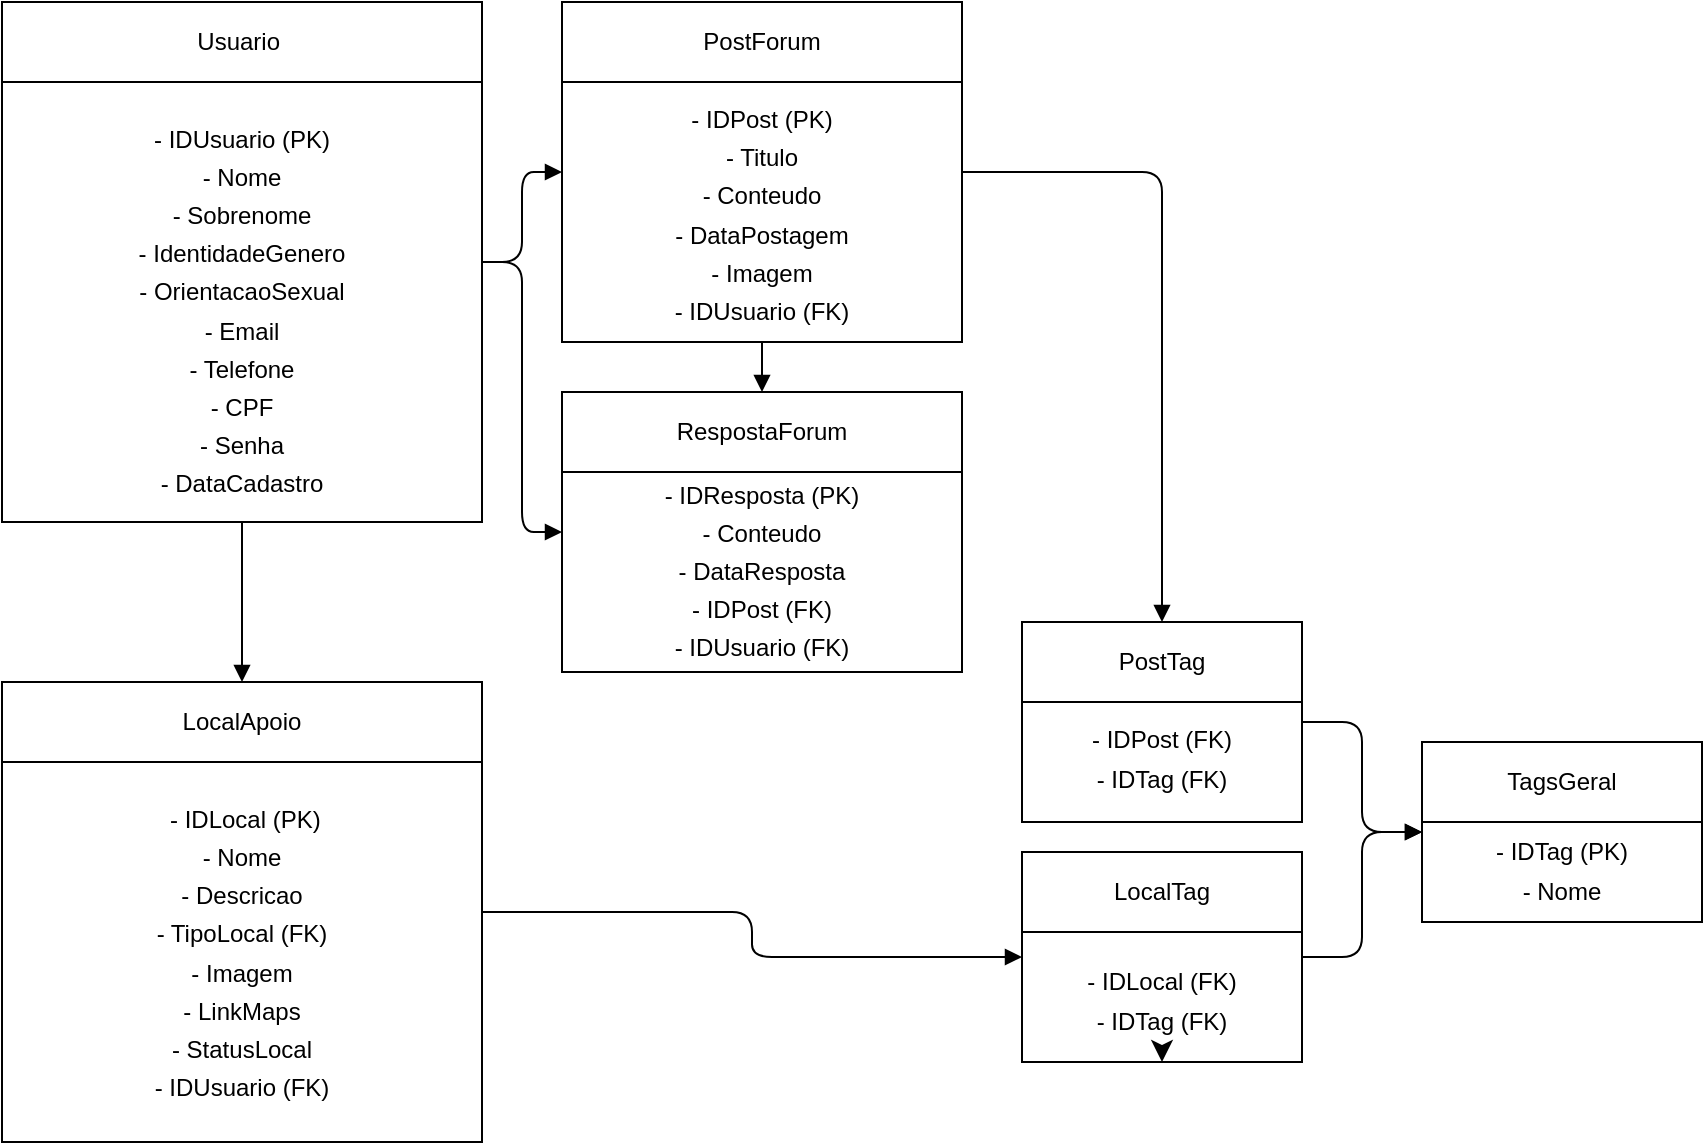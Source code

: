 <mxfile version="27.1.3">
  <diagram name="Rede do Orgulho ER" id="5bYmtbv5rfHijAA78wf3">
    <mxGraphModel dx="1004" dy="1134" grid="1" gridSize="10" guides="1" tooltips="1" connect="1" arrows="1" fold="1" page="1" pageScale="1" pageWidth="827" pageHeight="1169" math="0" shadow="0">
      <root>
        <mxCell id="0" />
        <mxCell id="1" parent="0" />
        <mxCell id="mIEPQjcR5FSCOLjOrl_Y-1" value="Usuario " style="shape=swimlane;whiteSpace=wrap;" vertex="1" parent="1">
          <mxGeometry x="10" y="20" width="240" height="260" as="geometry" />
        </mxCell>
        <mxCell id="mIEPQjcR5FSCOLjOrl_Y-25" value="&lt;span style=&quot;font-size: 12px;&quot;&gt;- IDUsuario (PK)&lt;/span&gt;&lt;div style=&quot;text-wrap-mode: nowrap;&quot;&gt;&lt;span style=&quot;font-size: 12px; text-wrap-mode: wrap;&quot;&gt;- Nome&lt;/span&gt;&lt;/div&gt;&lt;div style=&quot;text-wrap-mode: nowrap;&quot;&gt;&lt;span style=&quot;font-size: 12px; text-wrap-mode: wrap;&quot;&gt;- Sobrenome&lt;/span&gt;&lt;div&gt;&lt;span style=&quot;font-size: 12px; text-wrap-mode: wrap;&quot;&gt;- IdentidadeGenero&lt;/span&gt;&lt;/div&gt;&lt;div&gt;&lt;span style=&quot;font-size: 12px; text-wrap-mode: wrap;&quot;&gt;- OrientacaoSexual&lt;/span&gt;&lt;/div&gt;&lt;div&gt;&lt;span style=&quot;font-size: 12px; text-wrap-mode: wrap;&quot;&gt;- Email&lt;/span&gt;&lt;/div&gt;&lt;div&gt;&lt;span style=&quot;font-size: 12px; text-wrap-mode: wrap;&quot;&gt;- Telefone&lt;/span&gt;&lt;/div&gt;&lt;div&gt;&lt;span style=&quot;font-size: 12px; text-wrap-mode: wrap;&quot;&gt;- CPF&lt;/span&gt;&lt;/div&gt;&lt;div&gt;&lt;span style=&quot;font-size: 12px; text-wrap-mode: wrap;&quot;&gt;- Senha&lt;/span&gt;&lt;/div&gt;&lt;div&gt;&lt;span style=&quot;font-size: 12px; text-wrap-mode: wrap;&quot;&gt;- DataCadastro&lt;/span&gt;&lt;/div&gt;&lt;/div&gt;" style="text;strokeColor=none;fillColor=none;html=1;align=center;verticalAlign=middle;whiteSpace=wrap;rounded=0;fontSize=16;" vertex="1" parent="mIEPQjcR5FSCOLjOrl_Y-1">
          <mxGeometry x="15" y="50" width="210" height="205" as="geometry" />
        </mxCell>
        <mxCell id="mIEPQjcR5FSCOLjOrl_Y-2" value="PostForum" style="shape=swimlane;whiteSpace=wrap;" vertex="1" parent="1">
          <mxGeometry x="290" y="20" width="200" height="170" as="geometry" />
        </mxCell>
        <mxCell id="mIEPQjcR5FSCOLjOrl_Y-29" value="&lt;span style=&quot;font-size: 12px;&quot;&gt;- IDPost (PK)&lt;/span&gt;&lt;div&gt;&lt;span style=&quot;font-size: 12px;&quot;&gt;- Titulo&lt;/span&gt;&lt;/div&gt;&lt;div&gt;&lt;span style=&quot;font-size: 12px;&quot;&gt;- Conteudo&lt;/span&gt;&lt;/div&gt;&lt;div&gt;&lt;span style=&quot;font-size: 12px;&quot;&gt;- DataPostagem&lt;/span&gt;&lt;/div&gt;&lt;div&gt;&lt;span style=&quot;font-size: 12px;&quot;&gt;- Imagem&lt;/span&gt;&lt;/div&gt;&lt;div&gt;&lt;span style=&quot;font-size: 12px;&quot;&gt;- IDUsuario (FK)&lt;/span&gt;&lt;/div&gt;" style="text;strokeColor=none;fillColor=none;html=1;align=center;verticalAlign=middle;whiteSpace=wrap;rounded=0;fontSize=16;" vertex="1" parent="mIEPQjcR5FSCOLjOrl_Y-2">
          <mxGeometry x="10" y="50" width="180" height="110" as="geometry" />
        </mxCell>
        <mxCell id="mIEPQjcR5FSCOLjOrl_Y-3" value="RespostaForum" style="shape=swimlane;whiteSpace=wrap;" vertex="1" parent="1">
          <mxGeometry x="290" y="215" width="200" height="140" as="geometry" />
        </mxCell>
        <mxCell id="mIEPQjcR5FSCOLjOrl_Y-28" value="&lt;span style=&quot;font-size: 12px;&quot;&gt;- IDResposta (PK)&lt;/span&gt;&lt;div&gt;&lt;span style=&quot;font-size: 12px;&quot;&gt;- Conteudo&lt;/span&gt;&lt;/div&gt;&lt;div&gt;&lt;span style=&quot;font-size: 12px;&quot;&gt;- DataResposta&lt;/span&gt;&lt;/div&gt;&lt;div&gt;&lt;span style=&quot;font-size: 12px;&quot;&gt;- IDPost (FK)&lt;/span&gt;&lt;/div&gt;&lt;div&gt;&lt;span style=&quot;font-size: 12px;&quot;&gt;- IDUsuario (FK)&lt;/span&gt;&lt;/div&gt;" style="text;strokeColor=none;fillColor=none;html=1;align=center;verticalAlign=middle;whiteSpace=wrap;rounded=0;fontSize=16;" vertex="1" parent="mIEPQjcR5FSCOLjOrl_Y-3">
          <mxGeometry x="10" y="45" width="180" height="85" as="geometry" />
        </mxCell>
        <mxCell id="mIEPQjcR5FSCOLjOrl_Y-4" value="LocalApoio" style="shape=swimlane;whiteSpace=wrap;" vertex="1" parent="1">
          <mxGeometry x="10" y="360" width="240" height="230" as="geometry" />
        </mxCell>
        <mxCell id="mIEPQjcR5FSCOLjOrl_Y-26" value="&lt;span style=&quot;font-size: 12px;&quot;&gt;&amp;nbsp;- IDLocal (PK)&lt;/span&gt;&lt;div&gt;&lt;span style=&quot;font-size: 12px;&quot;&gt;- Nome&lt;/span&gt;&lt;/div&gt;&lt;div&gt;&lt;span style=&quot;font-size: 12px;&quot;&gt;- Descricao&lt;/span&gt;&lt;/div&gt;&lt;div&gt;&lt;span style=&quot;font-size: 12px;&quot;&gt;- TipoLocal (FK)&lt;/span&gt;&lt;/div&gt;&lt;div&gt;&lt;span style=&quot;font-size: 12px;&quot;&gt;- Imagem&lt;/span&gt;&lt;/div&gt;&lt;div&gt;&lt;span style=&quot;font-size: 12px;&quot;&gt;- LinkMaps&lt;/span&gt;&lt;/div&gt;&lt;div&gt;&lt;span style=&quot;font-size: 12px;&quot;&gt;- StatusLocal&lt;/span&gt;&lt;/div&gt;&lt;div&gt;&lt;span style=&quot;font-size: 12px;&quot;&gt;- IDUsuario (FK)&lt;/span&gt;&lt;/div&gt;" style="text;strokeColor=none;fillColor=none;html=1;align=center;verticalAlign=middle;whiteSpace=wrap;rounded=0;fontSize=16;" vertex="1" parent="mIEPQjcR5FSCOLjOrl_Y-4">
          <mxGeometry x="10" y="44" width="220" height="180" as="geometry" />
        </mxCell>
        <mxCell id="mIEPQjcR5FSCOLjOrl_Y-6" value="TagsGeral" style="shape=swimlane;whiteSpace=wrap;" vertex="1" parent="1">
          <mxGeometry x="720" y="390" width="140" height="90" as="geometry" />
        </mxCell>
        <mxCell id="mIEPQjcR5FSCOLjOrl_Y-30" value="&lt;span style=&quot;font-size: 12px;&quot;&gt;- IDTag (PK)&lt;/span&gt;&lt;div&gt;&lt;span style=&quot;font-size: 12px;&quot;&gt;- Nome&lt;/span&gt;&lt;/div&gt;" style="text;strokeColor=none;fillColor=none;html=1;align=center;verticalAlign=middle;whiteSpace=wrap;rounded=0;fontSize=16;" vertex="1" parent="mIEPQjcR5FSCOLjOrl_Y-6">
          <mxGeometry y="45" width="140" height="35" as="geometry" />
        </mxCell>
        <mxCell id="mIEPQjcR5FSCOLjOrl_Y-7" value="PostTag" style="shape=swimlane;whiteSpace=wrap;" vertex="1" parent="1">
          <mxGeometry x="520" y="330" width="140" height="100" as="geometry" />
        </mxCell>
        <mxCell id="mIEPQjcR5FSCOLjOrl_Y-31" value="&lt;span style=&quot;font-size: 12px;&quot;&gt;- IDPost (FK)&lt;/span&gt;&lt;div&gt;&lt;span style=&quot;font-size: 12px;&quot;&gt;- IDTag (FK)&lt;/span&gt;&lt;/div&gt;" style="text;strokeColor=none;fillColor=none;html=1;align=center;verticalAlign=middle;whiteSpace=wrap;rounded=0;fontSize=16;" vertex="1" parent="mIEPQjcR5FSCOLjOrl_Y-7">
          <mxGeometry x="10" y="44" width="120" height="46" as="geometry" />
        </mxCell>
        <mxCell id="mIEPQjcR5FSCOLjOrl_Y-8" value="LocalTag" style="shape=swimlane;whiteSpace=wrap;" vertex="1" parent="1">
          <mxGeometry x="520" y="445" width="140" height="105" as="geometry" />
        </mxCell>
        <mxCell id="mIEPQjcR5FSCOLjOrl_Y-33" style="edgeStyle=none;curved=1;rounded=0;orthogonalLoop=1;jettySize=auto;html=1;fontSize=12;startSize=8;endSize=8;" edge="1" parent="mIEPQjcR5FSCOLjOrl_Y-8" source="mIEPQjcR5FSCOLjOrl_Y-32" target="mIEPQjcR5FSCOLjOrl_Y-8">
          <mxGeometry relative="1" as="geometry" />
        </mxCell>
        <mxCell id="mIEPQjcR5FSCOLjOrl_Y-32" value="&lt;span style=&quot;font-size: 12px;&quot;&gt;- IDLocal (FK)&lt;/span&gt;&lt;div&gt;&lt;span style=&quot;font-size: 12px;&quot;&gt;- IDTag (FK)&lt;/span&gt;&lt;/div&gt;" style="text;strokeColor=none;fillColor=none;html=1;align=center;verticalAlign=middle;whiteSpace=wrap;rounded=0;fontSize=16;" vertex="1" parent="mIEPQjcR5FSCOLjOrl_Y-8">
          <mxGeometry x="10" y="45" width="120" height="55" as="geometry" />
        </mxCell>
        <mxCell id="mIEPQjcR5FSCOLjOrl_Y-9" style="edgeStyle=orthogonalEdgeStyle;endArrow=block;" edge="1" parent="1" source="mIEPQjcR5FSCOLjOrl_Y-1" target="mIEPQjcR5FSCOLjOrl_Y-2">
          <mxGeometry relative="1" as="geometry" />
        </mxCell>
        <mxCell id="mIEPQjcR5FSCOLjOrl_Y-10" style="edgeStyle=orthogonalEdgeStyle;endArrow=block;" edge="1" parent="1" source="mIEPQjcR5FSCOLjOrl_Y-1" target="mIEPQjcR5FSCOLjOrl_Y-3">
          <mxGeometry relative="1" as="geometry" />
        </mxCell>
        <mxCell id="mIEPQjcR5FSCOLjOrl_Y-11" style="edgeStyle=orthogonalEdgeStyle;endArrow=block;" edge="1" parent="1" source="mIEPQjcR5FSCOLjOrl_Y-2" target="mIEPQjcR5FSCOLjOrl_Y-3">
          <mxGeometry relative="1" as="geometry" />
        </mxCell>
        <mxCell id="mIEPQjcR5FSCOLjOrl_Y-12" style="edgeStyle=orthogonalEdgeStyle;endArrow=block;" edge="1" parent="1" source="mIEPQjcR5FSCOLjOrl_Y-1" target="mIEPQjcR5FSCOLjOrl_Y-4">
          <mxGeometry relative="1" as="geometry" />
        </mxCell>
        <mxCell id="mIEPQjcR5FSCOLjOrl_Y-14" style="edgeStyle=orthogonalEdgeStyle;endArrow=block;" edge="1" parent="1" source="mIEPQjcR5FSCOLjOrl_Y-2" target="mIEPQjcR5FSCOLjOrl_Y-7">
          <mxGeometry relative="1" as="geometry" />
        </mxCell>
        <mxCell id="mIEPQjcR5FSCOLjOrl_Y-15" style="edgeStyle=orthogonalEdgeStyle;endArrow=block;" edge="1" parent="1" source="mIEPQjcR5FSCOLjOrl_Y-4" target="mIEPQjcR5FSCOLjOrl_Y-8">
          <mxGeometry relative="1" as="geometry" />
        </mxCell>
        <mxCell id="mIEPQjcR5FSCOLjOrl_Y-16" style="edgeStyle=orthogonalEdgeStyle;endArrow=block;" edge="1" parent="1" source="mIEPQjcR5FSCOLjOrl_Y-7" target="mIEPQjcR5FSCOLjOrl_Y-6">
          <mxGeometry relative="1" as="geometry" />
        </mxCell>
        <mxCell id="mIEPQjcR5FSCOLjOrl_Y-17" style="edgeStyle=orthogonalEdgeStyle;endArrow=block;" edge="1" parent="1" source="mIEPQjcR5FSCOLjOrl_Y-8" target="mIEPQjcR5FSCOLjOrl_Y-6">
          <mxGeometry relative="1" as="geometry" />
        </mxCell>
      </root>
    </mxGraphModel>
  </diagram>
</mxfile>
